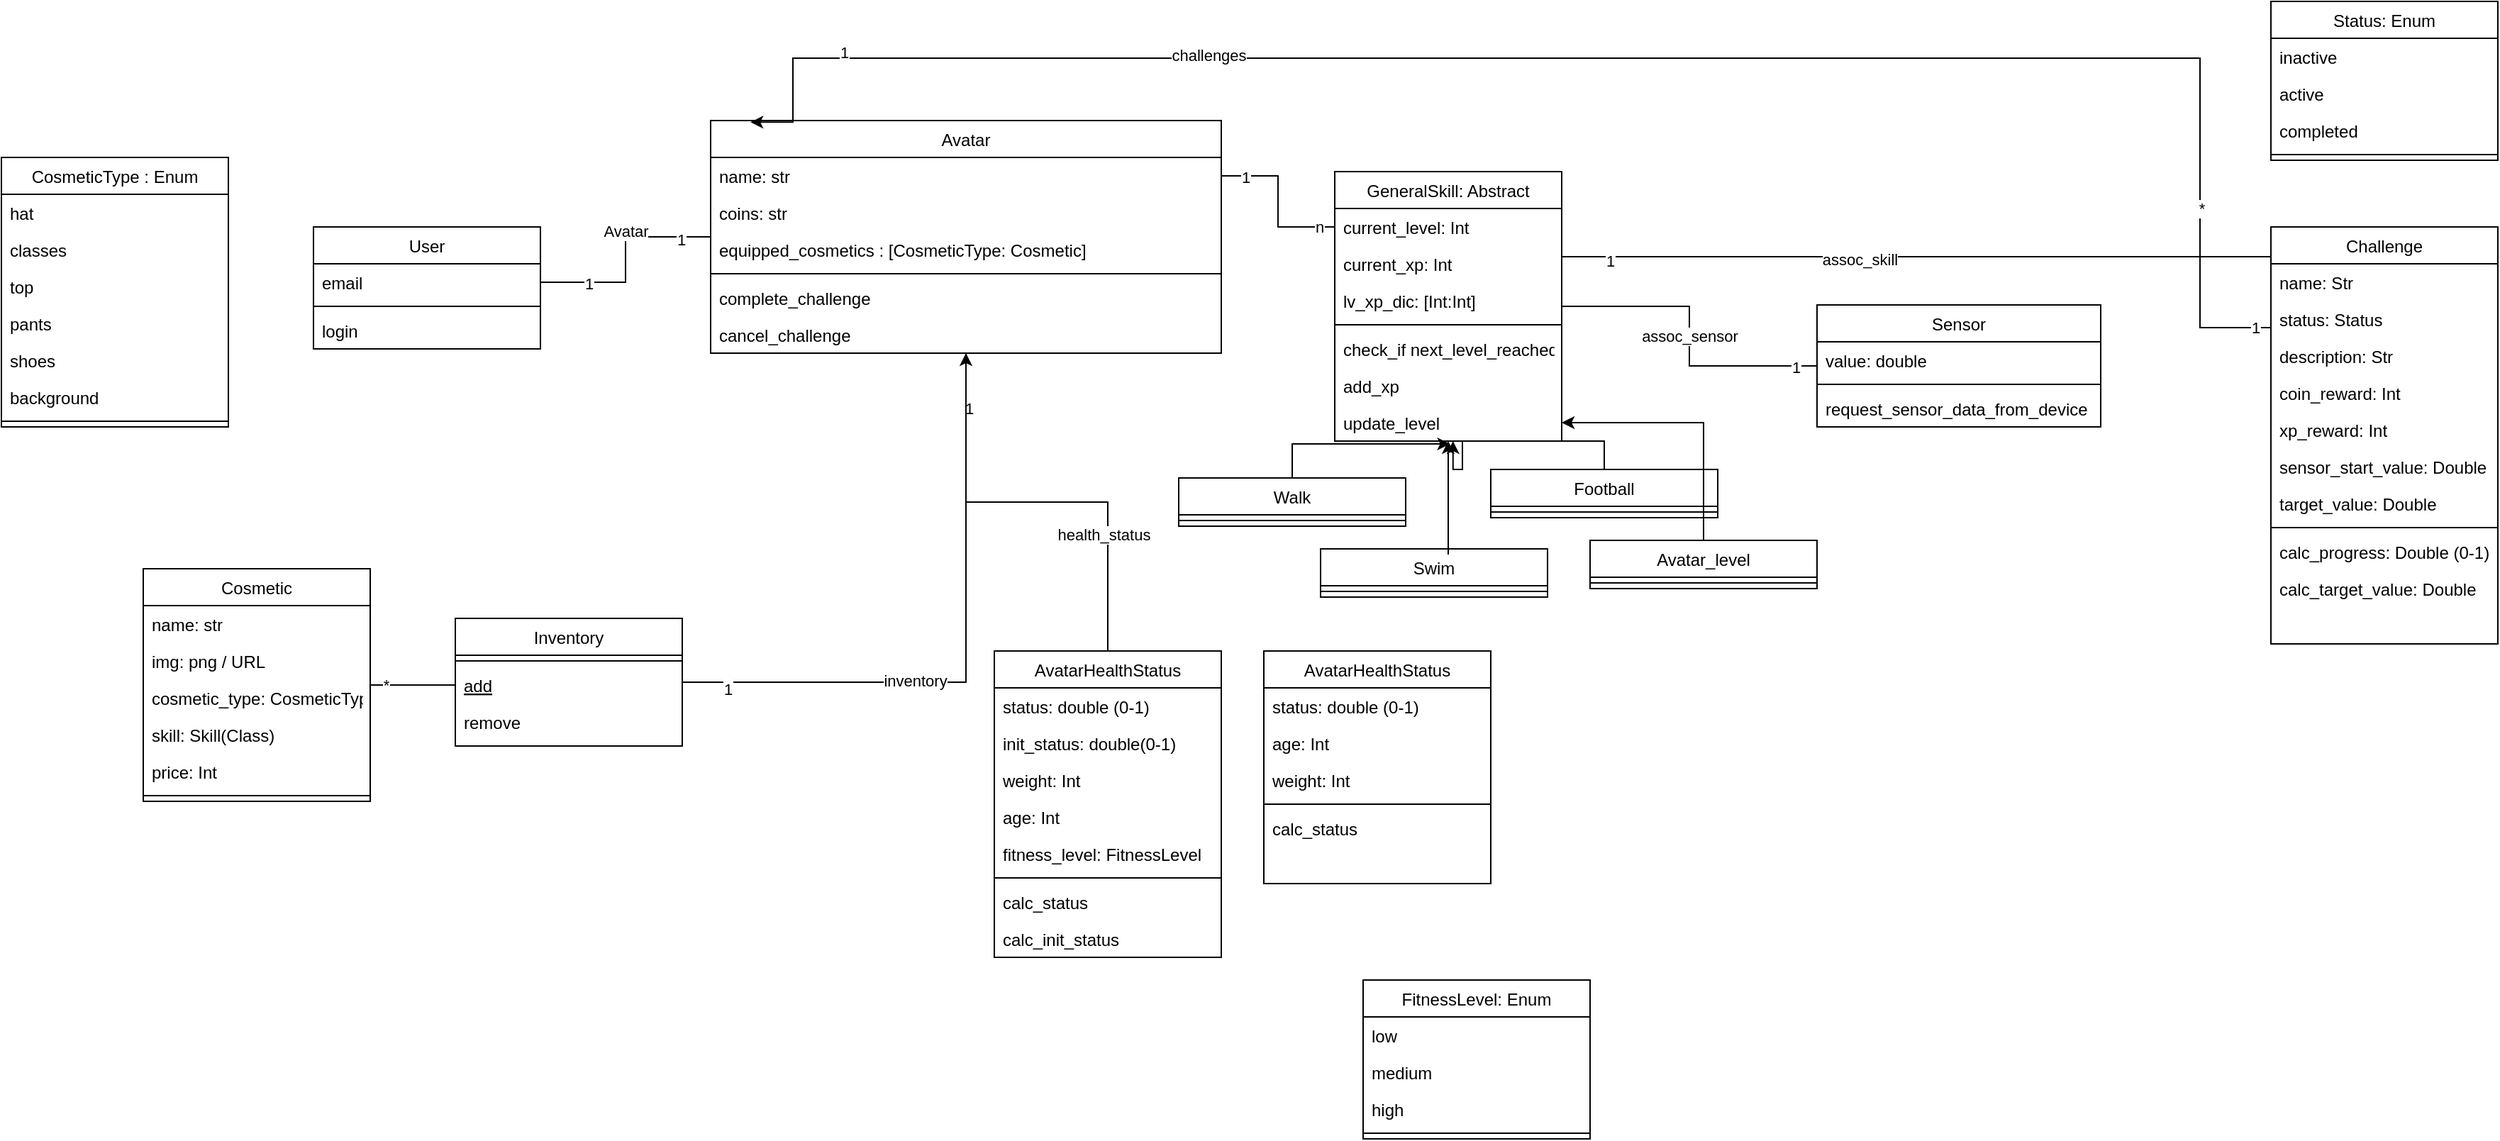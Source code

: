 <mxfile version="22.0.3" type="device">
  <diagram id="C5RBs43oDa-KdzZeNtuy" name="Page-1">
    <mxGraphModel dx="1597" dy="566" grid="1" gridSize="10" guides="1" tooltips="1" connect="1" arrows="1" fold="1" page="1" pageScale="1" pageWidth="827" pageHeight="1169" math="0" shadow="0">
      <root>
        <mxCell id="WIyWlLk6GJQsqaUBKTNV-0" />
        <mxCell id="WIyWlLk6GJQsqaUBKTNV-1" parent="WIyWlLk6GJQsqaUBKTNV-0" />
        <mxCell id="1V_BAxQSOWdadIqLgjtz-103" style="edgeStyle=orthogonalEdgeStyle;rounded=0;orthogonalLoop=1;jettySize=auto;html=1;endArrow=none;endFill=0;" edge="1" parent="WIyWlLk6GJQsqaUBKTNV-1" source="zkfFHV4jXpPFQw0GAbJ--6" target="zkfFHV4jXpPFQw0GAbJ--17">
          <mxGeometry relative="1" as="geometry" />
        </mxCell>
        <mxCell id="1V_BAxQSOWdadIqLgjtz-104" value="inventory" style="edgeLabel;html=1;align=center;verticalAlign=middle;resizable=0;points=[];" vertex="1" connectable="0" parent="1V_BAxQSOWdadIqLgjtz-103">
          <mxGeometry x="-0.243" y="1" relative="1" as="geometry">
            <mxPoint as="offset" />
          </mxGeometry>
        </mxCell>
        <mxCell id="1V_BAxQSOWdadIqLgjtz-105" value="1" style="edgeLabel;html=1;align=center;verticalAlign=middle;resizable=0;points=[];" vertex="1" connectable="0" parent="1V_BAxQSOWdadIqLgjtz-103">
          <mxGeometry x="-0.852" y="-5" relative="1" as="geometry">
            <mxPoint as="offset" />
          </mxGeometry>
        </mxCell>
        <mxCell id="1V_BAxQSOWdadIqLgjtz-106" value="1" style="edgeLabel;html=1;align=center;verticalAlign=middle;resizable=0;points=[];" vertex="1" connectable="0" parent="1V_BAxQSOWdadIqLgjtz-103">
          <mxGeometry x="0.819" y="-2" relative="1" as="geometry">
            <mxPoint as="offset" />
          </mxGeometry>
        </mxCell>
        <mxCell id="zkfFHV4jXpPFQw0GAbJ--6" value="Inventory" style="swimlane;fontStyle=0;align=center;verticalAlign=top;childLayout=stackLayout;horizontal=1;startSize=26;horizontalStack=0;resizeParent=1;resizeLast=0;collapsible=1;marginBottom=0;rounded=0;shadow=0;strokeWidth=1;" parent="WIyWlLk6GJQsqaUBKTNV-1" vertex="1">
          <mxGeometry x="190" y="435" width="160" height="90" as="geometry">
            <mxRectangle x="130" y="380" width="160" height="26" as="alternateBounds" />
          </mxGeometry>
        </mxCell>
        <mxCell id="zkfFHV4jXpPFQw0GAbJ--9" value="" style="line;html=1;strokeWidth=1;align=left;verticalAlign=middle;spacingTop=-1;spacingLeft=3;spacingRight=3;rotatable=0;labelPosition=right;points=[];portConstraint=eastwest;" parent="zkfFHV4jXpPFQw0GAbJ--6" vertex="1">
          <mxGeometry y="26" width="160" height="8" as="geometry" />
        </mxCell>
        <mxCell id="zkfFHV4jXpPFQw0GAbJ--10" value="add" style="text;align=left;verticalAlign=top;spacingLeft=4;spacingRight=4;overflow=hidden;rotatable=0;points=[[0,0.5],[1,0.5]];portConstraint=eastwest;fontStyle=4" parent="zkfFHV4jXpPFQw0GAbJ--6" vertex="1">
          <mxGeometry y="34" width="160" height="26" as="geometry" />
        </mxCell>
        <mxCell id="zkfFHV4jXpPFQw0GAbJ--11" value="remove" style="text;align=left;verticalAlign=top;spacingLeft=4;spacingRight=4;overflow=hidden;rotatable=0;points=[[0,0.5],[1,0.5]];portConstraint=eastwest;" parent="zkfFHV4jXpPFQw0GAbJ--6" vertex="1">
          <mxGeometry y="60" width="160" height="26" as="geometry" />
        </mxCell>
        <mxCell id="zkfFHV4jXpPFQw0GAbJ--13" value="CosmeticType : Enum" style="swimlane;fontStyle=0;align=center;verticalAlign=top;childLayout=stackLayout;horizontal=1;startSize=26;horizontalStack=0;resizeParent=1;resizeLast=0;collapsible=1;marginBottom=0;rounded=0;shadow=0;strokeWidth=1;" parent="WIyWlLk6GJQsqaUBKTNV-1" vertex="1">
          <mxGeometry x="-130" y="110" width="160" height="190" as="geometry">
            <mxRectangle x="340" y="380" width="170" height="26" as="alternateBounds" />
          </mxGeometry>
        </mxCell>
        <mxCell id="zkfFHV4jXpPFQw0GAbJ--14" value="hat" style="text;align=left;verticalAlign=top;spacingLeft=4;spacingRight=4;overflow=hidden;rotatable=0;points=[[0,0.5],[1,0.5]];portConstraint=eastwest;" parent="zkfFHV4jXpPFQw0GAbJ--13" vertex="1">
          <mxGeometry y="26" width="160" height="26" as="geometry" />
        </mxCell>
        <mxCell id="1V_BAxQSOWdadIqLgjtz-1" value="classes" style="text;align=left;verticalAlign=top;spacingLeft=4;spacingRight=4;overflow=hidden;rotatable=0;points=[[0,0.5],[1,0.5]];portConstraint=eastwest;" vertex="1" parent="zkfFHV4jXpPFQw0GAbJ--13">
          <mxGeometry y="52" width="160" height="26" as="geometry" />
        </mxCell>
        <mxCell id="1V_BAxQSOWdadIqLgjtz-36" value="top" style="text;align=left;verticalAlign=top;spacingLeft=4;spacingRight=4;overflow=hidden;rotatable=0;points=[[0,0.5],[1,0.5]];portConstraint=eastwest;" vertex="1" parent="zkfFHV4jXpPFQw0GAbJ--13">
          <mxGeometry y="78" width="160" height="26" as="geometry" />
        </mxCell>
        <mxCell id="1V_BAxQSOWdadIqLgjtz-37" value="pants" style="text;align=left;verticalAlign=top;spacingLeft=4;spacingRight=4;overflow=hidden;rotatable=0;points=[[0,0.5],[1,0.5]];portConstraint=eastwest;" vertex="1" parent="zkfFHV4jXpPFQw0GAbJ--13">
          <mxGeometry y="104" width="160" height="26" as="geometry" />
        </mxCell>
        <mxCell id="1V_BAxQSOWdadIqLgjtz-38" value="shoes" style="text;align=left;verticalAlign=top;spacingLeft=4;spacingRight=4;overflow=hidden;rotatable=0;points=[[0,0.5],[1,0.5]];portConstraint=eastwest;" vertex="1" parent="zkfFHV4jXpPFQw0GAbJ--13">
          <mxGeometry y="130" width="160" height="26" as="geometry" />
        </mxCell>
        <mxCell id="1V_BAxQSOWdadIqLgjtz-39" value="background" style="text;align=left;verticalAlign=top;spacingLeft=4;spacingRight=4;overflow=hidden;rotatable=0;points=[[0,0.5],[1,0.5]];portConstraint=eastwest;" vertex="1" parent="zkfFHV4jXpPFQw0GAbJ--13">
          <mxGeometry y="156" width="160" height="26" as="geometry" />
        </mxCell>
        <mxCell id="zkfFHV4jXpPFQw0GAbJ--15" value="" style="line;html=1;strokeWidth=1;align=left;verticalAlign=middle;spacingTop=-1;spacingLeft=3;spacingRight=3;rotatable=0;labelPosition=right;points=[];portConstraint=eastwest;" parent="zkfFHV4jXpPFQw0GAbJ--13" vertex="1">
          <mxGeometry y="182" width="160" height="8" as="geometry" />
        </mxCell>
        <mxCell id="zkfFHV4jXpPFQw0GAbJ--17" value="Avatar" style="swimlane;fontStyle=0;align=center;verticalAlign=top;childLayout=stackLayout;horizontal=1;startSize=26;horizontalStack=0;resizeParent=1;resizeLast=0;collapsible=1;marginBottom=0;rounded=0;shadow=0;strokeWidth=1;" parent="WIyWlLk6GJQsqaUBKTNV-1" vertex="1">
          <mxGeometry x="370" y="84" width="360" height="164" as="geometry">
            <mxRectangle x="550" y="140" width="160" height="26" as="alternateBounds" />
          </mxGeometry>
        </mxCell>
        <mxCell id="zkfFHV4jXpPFQw0GAbJ--18" value="name: str" style="text;align=left;verticalAlign=top;spacingLeft=4;spacingRight=4;overflow=hidden;rotatable=0;points=[[0,0.5],[1,0.5]];portConstraint=eastwest;" parent="zkfFHV4jXpPFQw0GAbJ--17" vertex="1">
          <mxGeometry y="26" width="360" height="26" as="geometry" />
        </mxCell>
        <mxCell id="1V_BAxQSOWdadIqLgjtz-181" value="coins: str" style="text;align=left;verticalAlign=top;spacingLeft=4;spacingRight=4;overflow=hidden;rotatable=0;points=[[0,0.5],[1,0.5]];portConstraint=eastwest;" vertex="1" parent="zkfFHV4jXpPFQw0GAbJ--17">
          <mxGeometry y="52" width="360" height="26" as="geometry" />
        </mxCell>
        <mxCell id="1V_BAxQSOWdadIqLgjtz-31" value="equipped_cosmetics : [CosmeticType: Cosmetic]" style="text;align=left;verticalAlign=top;spacingLeft=4;spacingRight=4;overflow=hidden;rotatable=0;points=[[0,0.5],[1,0.5]];portConstraint=eastwest;rounded=0;shadow=0;html=0;" vertex="1" parent="zkfFHV4jXpPFQw0GAbJ--17">
          <mxGeometry y="78" width="360" height="26" as="geometry" />
        </mxCell>
        <mxCell id="zkfFHV4jXpPFQw0GAbJ--23" value="" style="line;html=1;strokeWidth=1;align=left;verticalAlign=middle;spacingTop=-1;spacingLeft=3;spacingRight=3;rotatable=0;labelPosition=right;points=[];portConstraint=eastwest;" parent="zkfFHV4jXpPFQw0GAbJ--17" vertex="1">
          <mxGeometry y="104" width="360" height="8" as="geometry" />
        </mxCell>
        <mxCell id="1V_BAxQSOWdadIqLgjtz-96" value="complete_challenge" style="text;align=left;verticalAlign=top;spacingLeft=4;spacingRight=4;overflow=hidden;rotatable=0;points=[[0,0.5],[1,0.5]];portConstraint=eastwest;" vertex="1" parent="zkfFHV4jXpPFQw0GAbJ--17">
          <mxGeometry y="112" width="360" height="26" as="geometry" />
        </mxCell>
        <mxCell id="1V_BAxQSOWdadIqLgjtz-97" value="cancel_challenge" style="text;align=left;verticalAlign=top;spacingLeft=4;spacingRight=4;overflow=hidden;rotatable=0;points=[[0,0.5],[1,0.5]];portConstraint=eastwest;" vertex="1" parent="zkfFHV4jXpPFQw0GAbJ--17">
          <mxGeometry y="138" width="360" height="26" as="geometry" />
        </mxCell>
        <mxCell id="1V_BAxQSOWdadIqLgjtz-175" style="edgeStyle=orthogonalEdgeStyle;rounded=0;orthogonalLoop=1;jettySize=auto;html=1;endArrow=none;endFill=0;" edge="1" parent="WIyWlLk6GJQsqaUBKTNV-1" source="1V_BAxQSOWdadIqLgjtz-2" target="1V_BAxQSOWdadIqLgjtz-51">
          <mxGeometry relative="1" as="geometry">
            <Array as="points">
              <mxPoint x="1090" y="180" />
              <mxPoint x="1090" y="180" />
            </Array>
          </mxGeometry>
        </mxCell>
        <mxCell id="1V_BAxQSOWdadIqLgjtz-176" value="1" style="edgeLabel;html=1;align=center;verticalAlign=middle;resizable=0;points=[];" vertex="1" connectable="0" parent="1V_BAxQSOWdadIqLgjtz-175">
          <mxGeometry x="-0.866" y="-3" relative="1" as="geometry">
            <mxPoint as="offset" />
          </mxGeometry>
        </mxCell>
        <mxCell id="1V_BAxQSOWdadIqLgjtz-177" value="assoc_skill" style="edgeLabel;html=1;align=center;verticalAlign=middle;resizable=0;points=[];" vertex="1" connectable="0" parent="1V_BAxQSOWdadIqLgjtz-175">
          <mxGeometry x="-0.162" y="-2" relative="1" as="geometry">
            <mxPoint as="offset" />
          </mxGeometry>
        </mxCell>
        <mxCell id="1V_BAxQSOWdadIqLgjtz-2" value="GeneralSkill: Abstract" style="swimlane;fontStyle=0;align=center;verticalAlign=top;childLayout=stackLayout;horizontal=1;startSize=26;horizontalStack=0;resizeParent=1;resizeLast=0;collapsible=1;marginBottom=0;rounded=0;shadow=0;strokeWidth=1;" vertex="1" parent="WIyWlLk6GJQsqaUBKTNV-1">
          <mxGeometry x="810" y="120" width="160" height="190" as="geometry">
            <mxRectangle x="130" y="380" width="160" height="26" as="alternateBounds" />
          </mxGeometry>
        </mxCell>
        <mxCell id="1V_BAxQSOWdadIqLgjtz-4" value="current_level: Int" style="text;align=left;verticalAlign=top;spacingLeft=4;spacingRight=4;overflow=hidden;rotatable=0;points=[[0,0.5],[1,0.5]];portConstraint=eastwest;rounded=0;shadow=0;html=0;" vertex="1" parent="1V_BAxQSOWdadIqLgjtz-2">
          <mxGeometry y="26" width="160" height="26" as="geometry" />
        </mxCell>
        <mxCell id="1V_BAxQSOWdadIqLgjtz-9" value="current_xp: Int" style="text;align=left;verticalAlign=top;spacingLeft=4;spacingRight=4;overflow=hidden;rotatable=0;points=[[0,0.5],[1,0.5]];portConstraint=eastwest;rounded=0;shadow=0;html=0;" vertex="1" parent="1V_BAxQSOWdadIqLgjtz-2">
          <mxGeometry y="52" width="160" height="26" as="geometry" />
        </mxCell>
        <mxCell id="1V_BAxQSOWdadIqLgjtz-10" value="lv_xp_dic: [Int:Int]" style="text;align=left;verticalAlign=top;spacingLeft=4;spacingRight=4;overflow=hidden;rotatable=0;points=[[0,0.5],[1,0.5]];portConstraint=eastwest;rounded=0;shadow=0;html=0;" vertex="1" parent="1V_BAxQSOWdadIqLgjtz-2">
          <mxGeometry y="78" width="160" height="26" as="geometry" />
        </mxCell>
        <mxCell id="1V_BAxQSOWdadIqLgjtz-5" value="" style="line;html=1;strokeWidth=1;align=left;verticalAlign=middle;spacingTop=-1;spacingLeft=3;spacingRight=3;rotatable=0;labelPosition=right;points=[];portConstraint=eastwest;" vertex="1" parent="1V_BAxQSOWdadIqLgjtz-2">
          <mxGeometry y="104" width="160" height="8" as="geometry" />
        </mxCell>
        <mxCell id="1V_BAxQSOWdadIqLgjtz-6" value="check_if next_level_reached" style="text;align=left;verticalAlign=top;spacingLeft=4;spacingRight=4;overflow=hidden;rotatable=0;points=[[0,0.5],[1,0.5]];portConstraint=eastwest;fontStyle=0" vertex="1" parent="1V_BAxQSOWdadIqLgjtz-2">
          <mxGeometry y="112" width="160" height="26" as="geometry" />
        </mxCell>
        <mxCell id="1V_BAxQSOWdadIqLgjtz-11" value="add_xp" style="text;align=left;verticalAlign=top;spacingLeft=4;spacingRight=4;overflow=hidden;rotatable=0;points=[[0,0.5],[1,0.5]];portConstraint=eastwest;" vertex="1" parent="1V_BAxQSOWdadIqLgjtz-2">
          <mxGeometry y="138" width="160" height="26" as="geometry" />
        </mxCell>
        <mxCell id="1V_BAxQSOWdadIqLgjtz-7" value="update_level" style="text;align=left;verticalAlign=top;spacingLeft=4;spacingRight=4;overflow=hidden;rotatable=0;points=[[0,0.5],[1,0.5]];portConstraint=eastwest;" vertex="1" parent="1V_BAxQSOWdadIqLgjtz-2">
          <mxGeometry y="164" width="160" height="26" as="geometry" />
        </mxCell>
        <mxCell id="1V_BAxQSOWdadIqLgjtz-12" value="Walk" style="swimlane;fontStyle=0;align=center;verticalAlign=top;childLayout=stackLayout;horizontal=1;startSize=26;horizontalStack=0;resizeParent=1;resizeLast=0;collapsible=1;marginBottom=0;rounded=0;shadow=0;strokeWidth=1;" vertex="1" parent="WIyWlLk6GJQsqaUBKTNV-1">
          <mxGeometry x="700" y="336" width="160" height="34" as="geometry">
            <mxRectangle x="340" y="380" width="170" height="26" as="alternateBounds" />
          </mxGeometry>
        </mxCell>
        <mxCell id="1V_BAxQSOWdadIqLgjtz-15" value="" style="line;html=1;strokeWidth=1;align=left;verticalAlign=middle;spacingTop=-1;spacingLeft=3;spacingRight=3;rotatable=0;labelPosition=right;points=[];portConstraint=eastwest;" vertex="1" parent="1V_BAxQSOWdadIqLgjtz-12">
          <mxGeometry y="26" width="160" height="8" as="geometry" />
        </mxCell>
        <mxCell id="1V_BAxQSOWdadIqLgjtz-16" value="Swim" style="swimlane;fontStyle=0;align=center;verticalAlign=top;childLayout=stackLayout;horizontal=1;startSize=26;horizontalStack=0;resizeParent=1;resizeLast=0;collapsible=1;marginBottom=0;rounded=0;shadow=0;strokeWidth=1;" vertex="1" parent="WIyWlLk6GJQsqaUBKTNV-1">
          <mxGeometry x="800" y="386" width="160" height="34" as="geometry">
            <mxRectangle x="340" y="380" width="170" height="26" as="alternateBounds" />
          </mxGeometry>
        </mxCell>
        <mxCell id="1V_BAxQSOWdadIqLgjtz-17" value="" style="line;html=1;strokeWidth=1;align=left;verticalAlign=middle;spacingTop=-1;spacingLeft=3;spacingRight=3;rotatable=0;labelPosition=right;points=[];portConstraint=eastwest;" vertex="1" parent="1V_BAxQSOWdadIqLgjtz-16">
          <mxGeometry y="26" width="160" height="8" as="geometry" />
        </mxCell>
        <mxCell id="1V_BAxQSOWdadIqLgjtz-18" value="Football" style="swimlane;fontStyle=0;align=center;verticalAlign=top;childLayout=stackLayout;horizontal=1;startSize=26;horizontalStack=0;resizeParent=1;resizeLast=0;collapsible=1;marginBottom=0;rounded=0;shadow=0;strokeWidth=1;" vertex="1" parent="WIyWlLk6GJQsqaUBKTNV-1">
          <mxGeometry x="920" y="330" width="160" height="34" as="geometry">
            <mxRectangle x="340" y="380" width="170" height="26" as="alternateBounds" />
          </mxGeometry>
        </mxCell>
        <mxCell id="1V_BAxQSOWdadIqLgjtz-19" value="" style="line;html=1;strokeWidth=1;align=left;verticalAlign=middle;spacingTop=-1;spacingLeft=3;spacingRight=3;rotatable=0;labelPosition=right;points=[];portConstraint=eastwest;" vertex="1" parent="1V_BAxQSOWdadIqLgjtz-18">
          <mxGeometry y="26" width="160" height="8" as="geometry" />
        </mxCell>
        <mxCell id="1V_BAxQSOWdadIqLgjtz-21" style="edgeStyle=orthogonalEdgeStyle;rounded=0;orthogonalLoop=1;jettySize=auto;html=1;endArrow=none;endFill=0;startArrow=classic;startFill=1;" edge="1" parent="WIyWlLk6GJQsqaUBKTNV-1" source="1V_BAxQSOWdadIqLgjtz-2">
          <mxGeometry relative="1" as="geometry">
            <mxPoint x="890" y="390" as="targetPoint" />
          </mxGeometry>
        </mxCell>
        <mxCell id="1V_BAxQSOWdadIqLgjtz-22" style="edgeStyle=orthogonalEdgeStyle;rounded=0;orthogonalLoop=1;jettySize=auto;html=1;entryX=0.508;entryY=1.077;entryDx=0;entryDy=0;entryPerimeter=0;" edge="1" parent="WIyWlLk6GJQsqaUBKTNV-1" source="1V_BAxQSOWdadIqLgjtz-12" target="1V_BAxQSOWdadIqLgjtz-7">
          <mxGeometry relative="1" as="geometry" />
        </mxCell>
        <mxCell id="1V_BAxQSOWdadIqLgjtz-23" style="edgeStyle=orthogonalEdgeStyle;rounded=0;orthogonalLoop=1;jettySize=auto;html=1;entryX=0.521;entryY=1;entryDx=0;entryDy=0;entryPerimeter=0;" edge="1" parent="WIyWlLk6GJQsqaUBKTNV-1" source="1V_BAxQSOWdadIqLgjtz-18" target="1V_BAxQSOWdadIqLgjtz-7">
          <mxGeometry relative="1" as="geometry" />
        </mxCell>
        <mxCell id="1V_BAxQSOWdadIqLgjtz-24" style="edgeStyle=orthogonalEdgeStyle;rounded=0;orthogonalLoop=1;jettySize=auto;html=1;endArrow=none;endFill=0;" edge="1" parent="WIyWlLk6GJQsqaUBKTNV-1" source="1V_BAxQSOWdadIqLgjtz-4" target="zkfFHV4jXpPFQw0GAbJ--18">
          <mxGeometry relative="1" as="geometry" />
        </mxCell>
        <mxCell id="1V_BAxQSOWdadIqLgjtz-25" value="n" style="edgeLabel;html=1;align=center;verticalAlign=middle;resizable=0;points=[];" vertex="1" connectable="0" parent="1V_BAxQSOWdadIqLgjtz-24">
          <mxGeometry x="-0.803" relative="1" as="geometry">
            <mxPoint as="offset" />
          </mxGeometry>
        </mxCell>
        <mxCell id="1V_BAxQSOWdadIqLgjtz-30" value="1" style="edgeLabel;html=1;align=center;verticalAlign=middle;resizable=0;points=[];" vertex="1" connectable="0" parent="1V_BAxQSOWdadIqLgjtz-24">
          <mxGeometry x="0.718" y="1" relative="1" as="geometry">
            <mxPoint as="offset" />
          </mxGeometry>
        </mxCell>
        <mxCell id="1V_BAxQSOWdadIqLgjtz-28" style="edgeStyle=orthogonalEdgeStyle;rounded=0;orthogonalLoop=1;jettySize=auto;html=1;" edge="1" parent="WIyWlLk6GJQsqaUBKTNV-1" source="1V_BAxQSOWdadIqLgjtz-26" target="1V_BAxQSOWdadIqLgjtz-7">
          <mxGeometry relative="1" as="geometry" />
        </mxCell>
        <mxCell id="1V_BAxQSOWdadIqLgjtz-26" value="Avatar_level" style="swimlane;fontStyle=0;align=center;verticalAlign=top;childLayout=stackLayout;horizontal=1;startSize=26;horizontalStack=0;resizeParent=1;resizeLast=0;collapsible=1;marginBottom=0;rounded=0;shadow=0;strokeWidth=1;" vertex="1" parent="WIyWlLk6GJQsqaUBKTNV-1">
          <mxGeometry x="990" y="380" width="160" height="34" as="geometry">
            <mxRectangle x="340" y="380" width="170" height="26" as="alternateBounds" />
          </mxGeometry>
        </mxCell>
        <mxCell id="1V_BAxQSOWdadIqLgjtz-27" value="" style="line;html=1;strokeWidth=1;align=left;verticalAlign=middle;spacingTop=-1;spacingLeft=3;spacingRight=3;rotatable=0;labelPosition=right;points=[];portConstraint=eastwest;" vertex="1" parent="1V_BAxQSOWdadIqLgjtz-26">
          <mxGeometry y="26" width="160" height="8" as="geometry" />
        </mxCell>
        <mxCell id="1V_BAxQSOWdadIqLgjtz-70" value="assoc_sensor" style="edgeStyle=orthogonalEdgeStyle;rounded=0;orthogonalLoop=1;jettySize=auto;html=1;endArrow=none;endFill=0;" edge="1" parent="WIyWlLk6GJQsqaUBKTNV-1" source="1V_BAxQSOWdadIqLgjtz-63" target="1V_BAxQSOWdadIqLgjtz-2">
          <mxGeometry x="-0.0" relative="1" as="geometry">
            <mxPoint x="1170" y="241.027" as="sourcePoint" />
            <mxPoint as="offset" />
          </mxGeometry>
        </mxCell>
        <mxCell id="1V_BAxQSOWdadIqLgjtz-184" value="1" style="edgeLabel;html=1;align=center;verticalAlign=middle;resizable=0;points=[];" vertex="1" connectable="0" parent="1V_BAxQSOWdadIqLgjtz-70">
          <mxGeometry x="-0.859" y="1" relative="1" as="geometry">
            <mxPoint as="offset" />
          </mxGeometry>
        </mxCell>
        <mxCell id="1V_BAxQSOWdadIqLgjtz-42" value="Cosmetic" style="swimlane;fontStyle=0;align=center;verticalAlign=top;childLayout=stackLayout;horizontal=1;startSize=26;horizontalStack=0;resizeParent=1;resizeLast=0;collapsible=1;marginBottom=0;rounded=0;shadow=0;strokeWidth=1;" vertex="1" parent="WIyWlLk6GJQsqaUBKTNV-1">
          <mxGeometry x="-30" y="400" width="160" height="164" as="geometry">
            <mxRectangle x="340" y="380" width="170" height="26" as="alternateBounds" />
          </mxGeometry>
        </mxCell>
        <mxCell id="1V_BAxQSOWdadIqLgjtz-43" value="name: str" style="text;align=left;verticalAlign=top;spacingLeft=4;spacingRight=4;overflow=hidden;rotatable=0;points=[[0,0.5],[1,0.5]];portConstraint=eastwest;" vertex="1" parent="1V_BAxQSOWdadIqLgjtz-42">
          <mxGeometry y="26" width="160" height="26" as="geometry" />
        </mxCell>
        <mxCell id="1V_BAxQSOWdadIqLgjtz-44" value="img: png / URL " style="text;align=left;verticalAlign=top;spacingLeft=4;spacingRight=4;overflow=hidden;rotatable=0;points=[[0,0.5],[1,0.5]];portConstraint=eastwest;" vertex="1" parent="1V_BAxQSOWdadIqLgjtz-42">
          <mxGeometry y="52" width="160" height="26" as="geometry" />
        </mxCell>
        <mxCell id="1V_BAxQSOWdadIqLgjtz-46" value="cosmetic_type: CosmeticType" style="text;align=left;verticalAlign=top;spacingLeft=4;spacingRight=4;overflow=hidden;rotatable=0;points=[[0,0.5],[1,0.5]];portConstraint=eastwest;" vertex="1" parent="1V_BAxQSOWdadIqLgjtz-42">
          <mxGeometry y="78" width="160" height="26" as="geometry" />
        </mxCell>
        <mxCell id="1V_BAxQSOWdadIqLgjtz-47" value="skill: Skill(Class)" style="text;align=left;verticalAlign=top;spacingLeft=4;spacingRight=4;overflow=hidden;rotatable=0;points=[[0,0.5],[1,0.5]];portConstraint=eastwest;" vertex="1" parent="1V_BAxQSOWdadIqLgjtz-42">
          <mxGeometry y="104" width="160" height="26" as="geometry" />
        </mxCell>
        <mxCell id="1V_BAxQSOWdadIqLgjtz-48" value="price: Int" style="text;align=left;verticalAlign=top;spacingLeft=4;spacingRight=4;overflow=hidden;rotatable=0;points=[[0,0.5],[1,0.5]];portConstraint=eastwest;" vertex="1" parent="1V_BAxQSOWdadIqLgjtz-42">
          <mxGeometry y="130" width="160" height="26" as="geometry" />
        </mxCell>
        <mxCell id="1V_BAxQSOWdadIqLgjtz-45" value="" style="line;html=1;strokeWidth=1;align=left;verticalAlign=middle;spacingTop=-1;spacingLeft=3;spacingRight=3;rotatable=0;labelPosition=right;points=[];portConstraint=eastwest;" vertex="1" parent="1V_BAxQSOWdadIqLgjtz-42">
          <mxGeometry y="156" width="160" height="8" as="geometry" />
        </mxCell>
        <mxCell id="1V_BAxQSOWdadIqLgjtz-49" style="edgeStyle=orthogonalEdgeStyle;rounded=0;orthogonalLoop=1;jettySize=auto;html=1;endArrow=none;endFill=0;" edge="1" parent="WIyWlLk6GJQsqaUBKTNV-1" source="zkfFHV4jXpPFQw0GAbJ--10" target="1V_BAxQSOWdadIqLgjtz-42">
          <mxGeometry relative="1" as="geometry" />
        </mxCell>
        <mxCell id="1V_BAxQSOWdadIqLgjtz-50" value="*" style="edgeLabel;html=1;align=center;verticalAlign=middle;resizable=0;points=[];" vertex="1" connectable="0" parent="1V_BAxQSOWdadIqLgjtz-49">
          <mxGeometry x="0.633" relative="1" as="geometry">
            <mxPoint as="offset" />
          </mxGeometry>
        </mxCell>
        <mxCell id="1V_BAxQSOWdadIqLgjtz-51" value="Challenge" style="swimlane;fontStyle=0;align=center;verticalAlign=top;childLayout=stackLayout;horizontal=1;startSize=26;horizontalStack=0;resizeParent=1;resizeLast=0;collapsible=1;marginBottom=0;rounded=0;shadow=0;strokeWidth=1;" vertex="1" parent="WIyWlLk6GJQsqaUBKTNV-1">
          <mxGeometry x="1470" y="159" width="160" height="294" as="geometry">
            <mxRectangle x="340" y="380" width="170" height="26" as="alternateBounds" />
          </mxGeometry>
        </mxCell>
        <mxCell id="1V_BAxQSOWdadIqLgjtz-88" value="name: Str" style="text;align=left;verticalAlign=top;spacingLeft=4;spacingRight=4;overflow=hidden;rotatable=0;points=[[0,0.5],[1,0.5]];portConstraint=eastwest;" vertex="1" parent="1V_BAxQSOWdadIqLgjtz-51">
          <mxGeometry y="26" width="160" height="26" as="geometry" />
        </mxCell>
        <mxCell id="1V_BAxQSOWdadIqLgjtz-164" value="status: Status" style="text;align=left;verticalAlign=top;spacingLeft=4;spacingRight=4;overflow=hidden;rotatable=0;points=[[0,0.5],[1,0.5]];portConstraint=eastwest;" vertex="1" parent="1V_BAxQSOWdadIqLgjtz-51">
          <mxGeometry y="52" width="160" height="26" as="geometry" />
        </mxCell>
        <mxCell id="1V_BAxQSOWdadIqLgjtz-165" value="description: Str" style="text;align=left;verticalAlign=top;spacingLeft=4;spacingRight=4;overflow=hidden;rotatable=0;points=[[0,0.5],[1,0.5]];portConstraint=eastwest;" vertex="1" parent="1V_BAxQSOWdadIqLgjtz-51">
          <mxGeometry y="78" width="160" height="26" as="geometry" />
        </mxCell>
        <mxCell id="1V_BAxQSOWdadIqLgjtz-180" value="coin_reward: Int " style="text;align=left;verticalAlign=top;spacingLeft=4;spacingRight=4;overflow=hidden;rotatable=0;points=[[0,0.5],[1,0.5]];portConstraint=eastwest;" vertex="1" parent="1V_BAxQSOWdadIqLgjtz-51">
          <mxGeometry y="104" width="160" height="26" as="geometry" />
        </mxCell>
        <mxCell id="1V_BAxQSOWdadIqLgjtz-182" value="xp_reward: Int " style="text;align=left;verticalAlign=top;spacingLeft=4;spacingRight=4;overflow=hidden;rotatable=0;points=[[0,0.5],[1,0.5]];portConstraint=eastwest;" vertex="1" parent="1V_BAxQSOWdadIqLgjtz-51">
          <mxGeometry y="130" width="160" height="26" as="geometry" />
        </mxCell>
        <mxCell id="1V_BAxQSOWdadIqLgjtz-178" value="sensor_start_value: Double" style="text;align=left;verticalAlign=top;spacingLeft=4;spacingRight=4;overflow=hidden;rotatable=0;points=[[0,0.5],[1,0.5]];portConstraint=eastwest;" vertex="1" parent="1V_BAxQSOWdadIqLgjtz-51">
          <mxGeometry y="156" width="160" height="26" as="geometry" />
        </mxCell>
        <mxCell id="1V_BAxQSOWdadIqLgjtz-52" value="target_value: Double" style="text;align=left;verticalAlign=top;spacingLeft=4;spacingRight=4;overflow=hidden;rotatable=0;points=[[0,0.5],[1,0.5]];portConstraint=eastwest;" vertex="1" parent="1V_BAxQSOWdadIqLgjtz-51">
          <mxGeometry y="182" width="160" height="26" as="geometry" />
        </mxCell>
        <mxCell id="1V_BAxQSOWdadIqLgjtz-54" value="" style="line;html=1;strokeWidth=1;align=left;verticalAlign=middle;spacingTop=-1;spacingLeft=3;spacingRight=3;rotatable=0;labelPosition=right;points=[];portConstraint=eastwest;" vertex="1" parent="1V_BAxQSOWdadIqLgjtz-51">
          <mxGeometry y="208" width="160" height="8" as="geometry" />
        </mxCell>
        <mxCell id="1V_BAxQSOWdadIqLgjtz-179" value="calc_progress: Double (0-1)" style="text;align=left;verticalAlign=top;spacingLeft=4;spacingRight=4;overflow=hidden;rotatable=0;points=[[0,0.5],[1,0.5]];portConstraint=eastwest;" vertex="1" parent="1V_BAxQSOWdadIqLgjtz-51">
          <mxGeometry y="216" width="160" height="26" as="geometry" />
        </mxCell>
        <mxCell id="1V_BAxQSOWdadIqLgjtz-92" value="calc_target_value: Double" style="text;align=left;verticalAlign=top;spacingLeft=4;spacingRight=4;overflow=hidden;rotatable=0;points=[[0,0.5],[1,0.5]];portConstraint=eastwest;" vertex="1" parent="1V_BAxQSOWdadIqLgjtz-51">
          <mxGeometry y="242" width="160" height="26" as="geometry" />
        </mxCell>
        <mxCell id="1V_BAxQSOWdadIqLgjtz-126" style="edgeStyle=orthogonalEdgeStyle;rounded=0;orthogonalLoop=1;jettySize=auto;html=1;" edge="1" parent="WIyWlLk6GJQsqaUBKTNV-1" source="1V_BAxQSOWdadIqLgjtz-55" target="zkfFHV4jXpPFQw0GAbJ--17">
          <mxGeometry relative="1" as="geometry" />
        </mxCell>
        <mxCell id="1V_BAxQSOWdadIqLgjtz-127" value="health_status" style="edgeLabel;html=1;align=center;verticalAlign=middle;resizable=0;points=[];" vertex="1" connectable="0" parent="1V_BAxQSOWdadIqLgjtz-126">
          <mxGeometry x="-0.469" y="3" relative="1" as="geometry">
            <mxPoint as="offset" />
          </mxGeometry>
        </mxCell>
        <mxCell id="1V_BAxQSOWdadIqLgjtz-55" value="AvatarHealthStatus" style="swimlane;fontStyle=0;align=center;verticalAlign=top;childLayout=stackLayout;horizontal=1;startSize=26;horizontalStack=0;resizeParent=1;resizeLast=0;collapsible=1;marginBottom=0;rounded=0;shadow=0;strokeWidth=1;" vertex="1" parent="WIyWlLk6GJQsqaUBKTNV-1">
          <mxGeometry x="570" y="458" width="160" height="216" as="geometry">
            <mxRectangle x="340" y="380" width="170" height="26" as="alternateBounds" />
          </mxGeometry>
        </mxCell>
        <mxCell id="1V_BAxQSOWdadIqLgjtz-57" value="status: double (0-1)" style="text;align=left;verticalAlign=top;spacingLeft=4;spacingRight=4;overflow=hidden;rotatable=0;points=[[0,0.5],[1,0.5]];portConstraint=eastwest;" vertex="1" parent="1V_BAxQSOWdadIqLgjtz-55">
          <mxGeometry y="26" width="160" height="26" as="geometry" />
        </mxCell>
        <mxCell id="1V_BAxQSOWdadIqLgjtz-146" value="init_status: double(0-1)" style="text;align=left;verticalAlign=top;spacingLeft=4;spacingRight=4;overflow=hidden;rotatable=0;points=[[0,0.5],[1,0.5]];portConstraint=eastwest;" vertex="1" parent="1V_BAxQSOWdadIqLgjtz-55">
          <mxGeometry y="52" width="160" height="26" as="geometry" />
        </mxCell>
        <mxCell id="1V_BAxQSOWdadIqLgjtz-61" value="weight: Int" style="text;align=left;verticalAlign=top;spacingLeft=4;spacingRight=4;overflow=hidden;rotatable=0;points=[[0,0.5],[1,0.5]];portConstraint=eastwest;" vertex="1" parent="1V_BAxQSOWdadIqLgjtz-55">
          <mxGeometry y="78" width="160" height="26" as="geometry" />
        </mxCell>
        <mxCell id="1V_BAxQSOWdadIqLgjtz-62" value="age: Int" style="text;align=left;verticalAlign=top;spacingLeft=4;spacingRight=4;overflow=hidden;rotatable=0;points=[[0,0.5],[1,0.5]];portConstraint=eastwest;" vertex="1" parent="1V_BAxQSOWdadIqLgjtz-55">
          <mxGeometry y="104" width="160" height="26" as="geometry" />
        </mxCell>
        <mxCell id="1V_BAxQSOWdadIqLgjtz-148" value="fitness_level: FitnessLevel" style="text;align=left;verticalAlign=top;spacingLeft=4;spacingRight=4;overflow=hidden;rotatable=0;points=[[0,0.5],[1,0.5]];portConstraint=eastwest;" vertex="1" parent="1V_BAxQSOWdadIqLgjtz-55">
          <mxGeometry y="130" width="160" height="26" as="geometry" />
        </mxCell>
        <mxCell id="1V_BAxQSOWdadIqLgjtz-58" value="" style="line;html=1;strokeWidth=1;align=left;verticalAlign=middle;spacingTop=-1;spacingLeft=3;spacingRight=3;rotatable=0;labelPosition=right;points=[];portConstraint=eastwest;" vertex="1" parent="1V_BAxQSOWdadIqLgjtz-55">
          <mxGeometry y="156" width="160" height="8" as="geometry" />
        </mxCell>
        <mxCell id="1V_BAxQSOWdadIqLgjtz-60" value="calc_status" style="text;align=left;verticalAlign=top;spacingLeft=4;spacingRight=4;overflow=hidden;rotatable=0;points=[[0,0.5],[1,0.5]];portConstraint=eastwest;" vertex="1" parent="1V_BAxQSOWdadIqLgjtz-55">
          <mxGeometry y="164" width="160" height="26" as="geometry" />
        </mxCell>
        <mxCell id="1V_BAxQSOWdadIqLgjtz-147" value="calc_init_status" style="text;align=left;verticalAlign=top;spacingLeft=4;spacingRight=4;overflow=hidden;rotatable=0;points=[[0,0.5],[1,0.5]];portConstraint=eastwest;" vertex="1" parent="1V_BAxQSOWdadIqLgjtz-55">
          <mxGeometry y="190" width="160" height="26" as="geometry" />
        </mxCell>
        <mxCell id="1V_BAxQSOWdadIqLgjtz-63" value="Sensor" style="swimlane;fontStyle=0;align=center;verticalAlign=top;childLayout=stackLayout;horizontal=1;startSize=26;horizontalStack=0;resizeParent=1;resizeLast=0;collapsible=1;marginBottom=0;rounded=0;shadow=0;strokeWidth=1;" vertex="1" parent="WIyWlLk6GJQsqaUBKTNV-1">
          <mxGeometry x="1150" y="214" width="200" height="86" as="geometry">
            <mxRectangle x="340" y="380" width="170" height="26" as="alternateBounds" />
          </mxGeometry>
        </mxCell>
        <mxCell id="1V_BAxQSOWdadIqLgjtz-162" value="value: double" style="text;align=left;verticalAlign=top;spacingLeft=4;spacingRight=4;overflow=hidden;rotatable=0;points=[[0,0.5],[1,0.5]];portConstraint=eastwest;" vertex="1" parent="1V_BAxQSOWdadIqLgjtz-63">
          <mxGeometry y="26" width="200" height="26" as="geometry" />
        </mxCell>
        <mxCell id="1V_BAxQSOWdadIqLgjtz-66" value="" style="line;html=1;strokeWidth=1;align=left;verticalAlign=middle;spacingTop=-1;spacingLeft=3;spacingRight=3;rotatable=0;labelPosition=right;points=[];portConstraint=eastwest;" vertex="1" parent="1V_BAxQSOWdadIqLgjtz-63">
          <mxGeometry y="52" width="200" height="8" as="geometry" />
        </mxCell>
        <mxCell id="1V_BAxQSOWdadIqLgjtz-67" value="request_sensor_data_from_device" style="text;align=left;verticalAlign=top;spacingLeft=4;spacingRight=4;overflow=hidden;rotatable=0;points=[[0,0.5],[1,0.5]];portConstraint=eastwest;" vertex="1" parent="1V_BAxQSOWdadIqLgjtz-63">
          <mxGeometry y="60" width="200" height="26" as="geometry" />
        </mxCell>
        <mxCell id="1V_BAxQSOWdadIqLgjtz-95" style="edgeStyle=orthogonalEdgeStyle;rounded=0;orthogonalLoop=1;jettySize=auto;html=1;entryX=0.078;entryY=0.007;entryDx=0;entryDy=0;entryPerimeter=0;" edge="1" parent="WIyWlLk6GJQsqaUBKTNV-1" source="1V_BAxQSOWdadIqLgjtz-51" target="zkfFHV4jXpPFQw0GAbJ--17">
          <mxGeometry relative="1" as="geometry">
            <Array as="points">
              <mxPoint x="1420" y="230" />
              <mxPoint x="1420" y="40" />
              <mxPoint x="428" y="40" />
            </Array>
          </mxGeometry>
        </mxCell>
        <mxCell id="1V_BAxQSOWdadIqLgjtz-98" value="challenges" style="edgeLabel;html=1;align=center;verticalAlign=middle;resizable=0;points=[];" vertex="1" connectable="0" parent="1V_BAxQSOWdadIqLgjtz-95">
          <mxGeometry x="0.438" y="-2" relative="1" as="geometry">
            <mxPoint as="offset" />
          </mxGeometry>
        </mxCell>
        <mxCell id="1V_BAxQSOWdadIqLgjtz-99" value="*" style="edgeLabel;html=1;align=center;verticalAlign=middle;resizable=0;points=[];" vertex="1" connectable="0" parent="1V_BAxQSOWdadIqLgjtz-95">
          <mxGeometry x="-0.794" y="-1" relative="1" as="geometry">
            <mxPoint as="offset" />
          </mxGeometry>
        </mxCell>
        <mxCell id="1V_BAxQSOWdadIqLgjtz-100" value="1" style="edgeLabel;html=1;align=center;verticalAlign=middle;resizable=0;points=[];" vertex="1" connectable="0" parent="1V_BAxQSOWdadIqLgjtz-95">
          <mxGeometry x="0.831" y="-4" relative="1" as="geometry">
            <mxPoint as="offset" />
          </mxGeometry>
        </mxCell>
        <mxCell id="1V_BAxQSOWdadIqLgjtz-102" value="1" style="edgeLabel;html=1;align=center;verticalAlign=middle;resizable=0;points=[];" vertex="1" connectable="0" parent="1V_BAxQSOWdadIqLgjtz-95">
          <mxGeometry x="-0.983" relative="1" as="geometry">
            <mxPoint as="offset" />
          </mxGeometry>
        </mxCell>
        <mxCell id="1V_BAxQSOWdadIqLgjtz-111" value="User" style="swimlane;fontStyle=0;align=center;verticalAlign=top;childLayout=stackLayout;horizontal=1;startSize=26;horizontalStack=0;resizeParent=1;resizeLast=0;collapsible=1;marginBottom=0;rounded=0;shadow=0;strokeWidth=1;" vertex="1" parent="WIyWlLk6GJQsqaUBKTNV-1">
          <mxGeometry x="90" y="159" width="160" height="86" as="geometry">
            <mxRectangle x="340" y="380" width="170" height="26" as="alternateBounds" />
          </mxGeometry>
        </mxCell>
        <mxCell id="1V_BAxQSOWdadIqLgjtz-112" value="email" style="text;align=left;verticalAlign=top;spacingLeft=4;spacingRight=4;overflow=hidden;rotatable=0;points=[[0,0.5],[1,0.5]];portConstraint=eastwest;" vertex="1" parent="1V_BAxQSOWdadIqLgjtz-111">
          <mxGeometry y="26" width="160" height="26" as="geometry" />
        </mxCell>
        <mxCell id="1V_BAxQSOWdadIqLgjtz-113" value="" style="line;html=1;strokeWidth=1;align=left;verticalAlign=middle;spacingTop=-1;spacingLeft=3;spacingRight=3;rotatable=0;labelPosition=right;points=[];portConstraint=eastwest;" vertex="1" parent="1V_BAxQSOWdadIqLgjtz-111">
          <mxGeometry y="52" width="160" height="8" as="geometry" />
        </mxCell>
        <mxCell id="1V_BAxQSOWdadIqLgjtz-120" value="login" style="text;align=left;verticalAlign=top;spacingLeft=4;spacingRight=4;overflow=hidden;rotatable=0;points=[[0,0.5],[1,0.5]];portConstraint=eastwest;" vertex="1" parent="1V_BAxQSOWdadIqLgjtz-111">
          <mxGeometry y="60" width="160" height="26" as="geometry" />
        </mxCell>
        <mxCell id="1V_BAxQSOWdadIqLgjtz-121" style="edgeStyle=orthogonalEdgeStyle;rounded=0;orthogonalLoop=1;jettySize=auto;html=1;exitX=1;exitY=0.5;exitDx=0;exitDy=0;endArrow=none;endFill=0;" edge="1" parent="WIyWlLk6GJQsqaUBKTNV-1" source="1V_BAxQSOWdadIqLgjtz-112" target="zkfFHV4jXpPFQw0GAbJ--17">
          <mxGeometry relative="1" as="geometry" />
        </mxCell>
        <mxCell id="1V_BAxQSOWdadIqLgjtz-122" value="Avatar" style="edgeLabel;html=1;align=center;verticalAlign=middle;resizable=0;points=[];" vertex="1" connectable="0" parent="1V_BAxQSOWdadIqLgjtz-121">
          <mxGeometry x="0.213" y="4" relative="1" as="geometry">
            <mxPoint as="offset" />
          </mxGeometry>
        </mxCell>
        <mxCell id="1V_BAxQSOWdadIqLgjtz-124" value="1" style="edgeLabel;html=1;align=center;verticalAlign=middle;resizable=0;points=[];" vertex="1" connectable="0" parent="1V_BAxQSOWdadIqLgjtz-121">
          <mxGeometry x="-0.552" y="-1" relative="1" as="geometry">
            <mxPoint as="offset" />
          </mxGeometry>
        </mxCell>
        <mxCell id="1V_BAxQSOWdadIqLgjtz-125" value="1" style="edgeLabel;html=1;align=center;verticalAlign=middle;resizable=0;points=[];" vertex="1" connectable="0" parent="1V_BAxQSOWdadIqLgjtz-121">
          <mxGeometry x="0.725" y="-2" relative="1" as="geometry">
            <mxPoint as="offset" />
          </mxGeometry>
        </mxCell>
        <mxCell id="1V_BAxQSOWdadIqLgjtz-140" value="AvatarHealthStatus" style="swimlane;fontStyle=0;align=center;verticalAlign=top;childLayout=stackLayout;horizontal=1;startSize=26;horizontalStack=0;resizeParent=1;resizeLast=0;collapsible=1;marginBottom=0;rounded=0;shadow=0;strokeWidth=1;" vertex="1" parent="WIyWlLk6GJQsqaUBKTNV-1">
          <mxGeometry x="760" y="458" width="160" height="164" as="geometry">
            <mxRectangle x="340" y="380" width="170" height="26" as="alternateBounds" />
          </mxGeometry>
        </mxCell>
        <mxCell id="1V_BAxQSOWdadIqLgjtz-141" value="status: double (0-1)" style="text;align=left;verticalAlign=top;spacingLeft=4;spacingRight=4;overflow=hidden;rotatable=0;points=[[0,0.5],[1,0.5]];portConstraint=eastwest;" vertex="1" parent="1V_BAxQSOWdadIqLgjtz-140">
          <mxGeometry y="26" width="160" height="26" as="geometry" />
        </mxCell>
        <mxCell id="1V_BAxQSOWdadIqLgjtz-142" value="age: Int" style="text;align=left;verticalAlign=top;spacingLeft=4;spacingRight=4;overflow=hidden;rotatable=0;points=[[0,0.5],[1,0.5]];portConstraint=eastwest;" vertex="1" parent="1V_BAxQSOWdadIqLgjtz-140">
          <mxGeometry y="52" width="160" height="26" as="geometry" />
        </mxCell>
        <mxCell id="1V_BAxQSOWdadIqLgjtz-143" value="weight: Int" style="text;align=left;verticalAlign=top;spacingLeft=4;spacingRight=4;overflow=hidden;rotatable=0;points=[[0,0.5],[1,0.5]];portConstraint=eastwest;" vertex="1" parent="1V_BAxQSOWdadIqLgjtz-140">
          <mxGeometry y="78" width="160" height="26" as="geometry" />
        </mxCell>
        <mxCell id="1V_BAxQSOWdadIqLgjtz-144" value="" style="line;html=1;strokeWidth=1;align=left;verticalAlign=middle;spacingTop=-1;spacingLeft=3;spacingRight=3;rotatable=0;labelPosition=right;points=[];portConstraint=eastwest;" vertex="1" parent="1V_BAxQSOWdadIqLgjtz-140">
          <mxGeometry y="104" width="160" height="8" as="geometry" />
        </mxCell>
        <mxCell id="1V_BAxQSOWdadIqLgjtz-145" value="calc_status" style="text;align=left;verticalAlign=top;spacingLeft=4;spacingRight=4;overflow=hidden;rotatable=0;points=[[0,0.5],[1,0.5]];portConstraint=eastwest;" vertex="1" parent="1V_BAxQSOWdadIqLgjtz-140">
          <mxGeometry y="112" width="160" height="26" as="geometry" />
        </mxCell>
        <mxCell id="1V_BAxQSOWdadIqLgjtz-150" value="FitnessLevel: Enum" style="swimlane;fontStyle=0;align=center;verticalAlign=top;childLayout=stackLayout;horizontal=1;startSize=26;horizontalStack=0;resizeParent=1;resizeLast=0;collapsible=1;marginBottom=0;rounded=0;shadow=0;strokeWidth=1;" vertex="1" parent="WIyWlLk6GJQsqaUBKTNV-1">
          <mxGeometry x="830" y="690" width="160" height="112" as="geometry">
            <mxRectangle x="340" y="380" width="170" height="26" as="alternateBounds" />
          </mxGeometry>
        </mxCell>
        <mxCell id="1V_BAxQSOWdadIqLgjtz-151" value="low" style="text;align=left;verticalAlign=top;spacingLeft=4;spacingRight=4;overflow=hidden;rotatable=0;points=[[0,0.5],[1,0.5]];portConstraint=eastwest;" vertex="1" parent="1V_BAxQSOWdadIqLgjtz-150">
          <mxGeometry y="26" width="160" height="26" as="geometry" />
        </mxCell>
        <mxCell id="1V_BAxQSOWdadIqLgjtz-152" value="medium" style="text;align=left;verticalAlign=top;spacingLeft=4;spacingRight=4;overflow=hidden;rotatable=0;points=[[0,0.5],[1,0.5]];portConstraint=eastwest;" vertex="1" parent="1V_BAxQSOWdadIqLgjtz-150">
          <mxGeometry y="52" width="160" height="26" as="geometry" />
        </mxCell>
        <mxCell id="1V_BAxQSOWdadIqLgjtz-153" value="high" style="text;align=left;verticalAlign=top;spacingLeft=4;spacingRight=4;overflow=hidden;rotatable=0;points=[[0,0.5],[1,0.5]];portConstraint=eastwest;" vertex="1" parent="1V_BAxQSOWdadIqLgjtz-150">
          <mxGeometry y="78" width="160" height="26" as="geometry" />
        </mxCell>
        <mxCell id="1V_BAxQSOWdadIqLgjtz-157" value="" style="line;html=1;strokeWidth=1;align=left;verticalAlign=middle;spacingTop=-1;spacingLeft=3;spacingRight=3;rotatable=0;labelPosition=right;points=[];portConstraint=eastwest;" vertex="1" parent="1V_BAxQSOWdadIqLgjtz-150">
          <mxGeometry y="104" width="160" height="8" as="geometry" />
        </mxCell>
        <mxCell id="1V_BAxQSOWdadIqLgjtz-163" value="Status: Enum" style="swimlane;fontStyle=0;align=center;verticalAlign=top;childLayout=stackLayout;horizontal=1;startSize=26;horizontalStack=0;resizeParent=1;resizeLast=0;collapsible=1;marginBottom=0;rounded=0;shadow=0;strokeWidth=1;" vertex="1" parent="WIyWlLk6GJQsqaUBKTNV-1">
          <mxGeometry x="1470" width="160" height="112" as="geometry">
            <mxRectangle x="340" y="380" width="170" height="26" as="alternateBounds" />
          </mxGeometry>
        </mxCell>
        <mxCell id="1V_BAxQSOWdadIqLgjtz-166" value="inactive" style="text;align=left;verticalAlign=top;spacingLeft=4;spacingRight=4;overflow=hidden;rotatable=0;points=[[0,0.5],[1,0.5]];portConstraint=eastwest;" vertex="1" parent="1V_BAxQSOWdadIqLgjtz-163">
          <mxGeometry y="26" width="160" height="26" as="geometry" />
        </mxCell>
        <mxCell id="1V_BAxQSOWdadIqLgjtz-168" value="active" style="text;align=left;verticalAlign=top;spacingLeft=4;spacingRight=4;overflow=hidden;rotatable=0;points=[[0,0.5],[1,0.5]];portConstraint=eastwest;" vertex="1" parent="1V_BAxQSOWdadIqLgjtz-163">
          <mxGeometry y="52" width="160" height="26" as="geometry" />
        </mxCell>
        <mxCell id="1V_BAxQSOWdadIqLgjtz-169" value="completed" style="text;align=left;verticalAlign=top;spacingLeft=4;spacingRight=4;overflow=hidden;rotatable=0;points=[[0,0.5],[1,0.5]];portConstraint=eastwest;" vertex="1" parent="1V_BAxQSOWdadIqLgjtz-163">
          <mxGeometry y="78" width="160" height="26" as="geometry" />
        </mxCell>
        <mxCell id="1V_BAxQSOWdadIqLgjtz-167" value="" style="line;html=1;strokeWidth=1;align=left;verticalAlign=middle;spacingTop=-1;spacingLeft=3;spacingRight=3;rotatable=0;labelPosition=right;points=[];portConstraint=eastwest;" vertex="1" parent="1V_BAxQSOWdadIqLgjtz-163">
          <mxGeometry y="104" width="160" height="8" as="geometry" />
        </mxCell>
      </root>
    </mxGraphModel>
  </diagram>
</mxfile>
